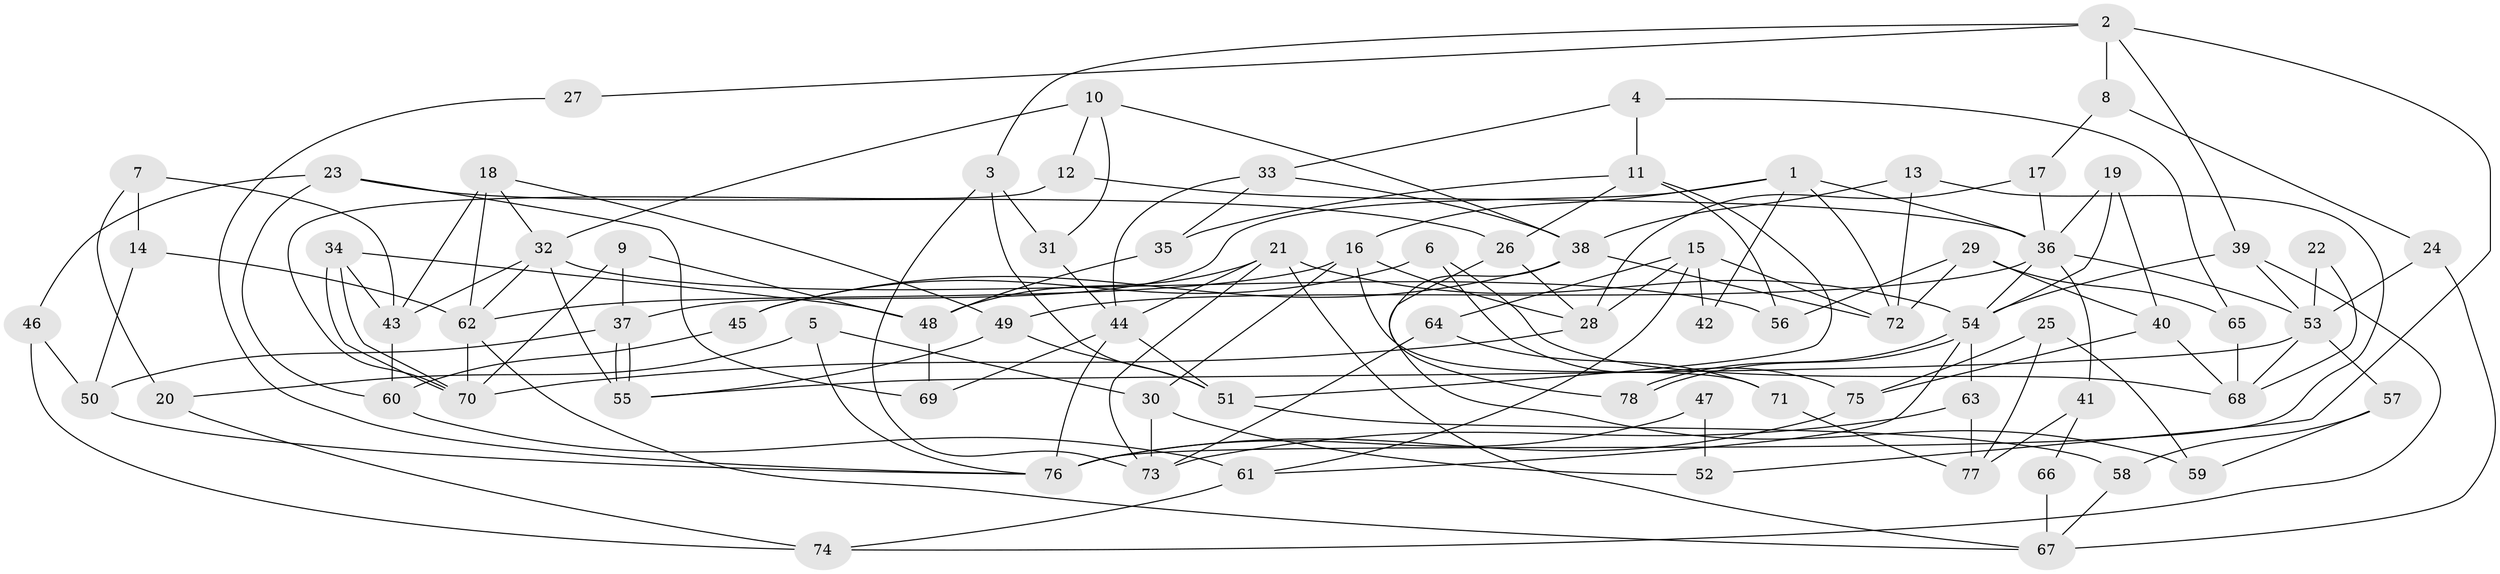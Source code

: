 // Generated by graph-tools (version 1.1) at 2025/15/03/09/25 04:15:09]
// undirected, 78 vertices, 156 edges
graph export_dot {
graph [start="1"]
  node [color=gray90,style=filled];
  1;
  2;
  3;
  4;
  5;
  6;
  7;
  8;
  9;
  10;
  11;
  12;
  13;
  14;
  15;
  16;
  17;
  18;
  19;
  20;
  21;
  22;
  23;
  24;
  25;
  26;
  27;
  28;
  29;
  30;
  31;
  32;
  33;
  34;
  35;
  36;
  37;
  38;
  39;
  40;
  41;
  42;
  43;
  44;
  45;
  46;
  47;
  48;
  49;
  50;
  51;
  52;
  53;
  54;
  55;
  56;
  57;
  58;
  59;
  60;
  61;
  62;
  63;
  64;
  65;
  66;
  67;
  68;
  69;
  70;
  71;
  72;
  73;
  74;
  75;
  76;
  77;
  78;
  1 -- 16;
  1 -- 36;
  1 -- 37;
  1 -- 42;
  1 -- 72;
  2 -- 3;
  2 -- 39;
  2 -- 8;
  2 -- 27;
  2 -- 52;
  3 -- 31;
  3 -- 51;
  3 -- 73;
  4 -- 33;
  4 -- 11;
  4 -- 65;
  5 -- 76;
  5 -- 30;
  5 -- 20;
  6 -- 68;
  6 -- 75;
  6 -- 45;
  7 -- 20;
  7 -- 43;
  7 -- 14;
  8 -- 17;
  8 -- 24;
  9 -- 37;
  9 -- 70;
  9 -- 48;
  10 -- 32;
  10 -- 12;
  10 -- 31;
  10 -- 38;
  11 -- 26;
  11 -- 56;
  11 -- 35;
  11 -- 51;
  12 -- 70;
  12 -- 36;
  13 -- 38;
  13 -- 76;
  13 -- 72;
  14 -- 62;
  14 -- 50;
  15 -- 61;
  15 -- 72;
  15 -- 28;
  15 -- 42;
  15 -- 64;
  16 -- 62;
  16 -- 28;
  16 -- 30;
  16 -- 71;
  17 -- 36;
  17 -- 28;
  18 -- 32;
  18 -- 49;
  18 -- 43;
  18 -- 62;
  19 -- 36;
  19 -- 40;
  19 -- 54;
  20 -- 74;
  21 -- 54;
  21 -- 44;
  21 -- 48;
  21 -- 67;
  21 -- 73;
  22 -- 68;
  22 -- 53;
  23 -- 60;
  23 -- 46;
  23 -- 26;
  23 -- 69;
  24 -- 67;
  24 -- 53;
  25 -- 59;
  25 -- 77;
  25 -- 75;
  26 -- 28;
  26 -- 78;
  27 -- 76;
  28 -- 70;
  29 -- 72;
  29 -- 40;
  29 -- 56;
  29 -- 65;
  30 -- 73;
  30 -- 52;
  31 -- 44;
  32 -- 55;
  32 -- 43;
  32 -- 56;
  32 -- 62;
  33 -- 38;
  33 -- 35;
  33 -- 44;
  34 -- 48;
  34 -- 70;
  34 -- 70;
  34 -- 43;
  35 -- 48;
  36 -- 53;
  36 -- 54;
  36 -- 41;
  36 -- 49;
  37 -- 55;
  37 -- 55;
  37 -- 50;
  38 -- 72;
  38 -- 45;
  38 -- 59;
  39 -- 54;
  39 -- 53;
  39 -- 74;
  40 -- 68;
  40 -- 75;
  41 -- 77;
  41 -- 66;
  43 -- 60;
  44 -- 69;
  44 -- 51;
  44 -- 76;
  45 -- 60;
  46 -- 50;
  46 -- 74;
  47 -- 52;
  47 -- 76;
  48 -- 69;
  49 -- 51;
  49 -- 55;
  50 -- 76;
  51 -- 58;
  53 -- 55;
  53 -- 57;
  53 -- 68;
  54 -- 78;
  54 -- 78;
  54 -- 61;
  54 -- 63;
  57 -- 58;
  57 -- 59;
  58 -- 67;
  60 -- 61;
  61 -- 74;
  62 -- 67;
  62 -- 70;
  63 -- 73;
  63 -- 77;
  64 -- 73;
  64 -- 71;
  65 -- 68;
  66 -- 67;
  71 -- 77;
  75 -- 76;
}
